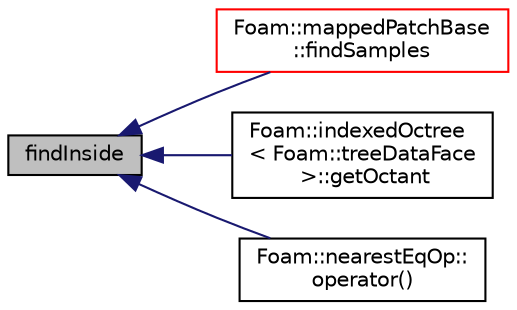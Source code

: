 digraph "findInside"
{
  bgcolor="transparent";
  edge [fontname="Helvetica",fontsize="10",labelfontname="Helvetica",labelfontsize="10"];
  node [fontname="Helvetica",fontsize="10",shape=record];
  rankdir="LR";
  Node1 [label="findInside",height=0.2,width=0.4,color="black", fillcolor="grey75", style="filled", fontcolor="black"];
  Node1 -> Node2 [dir="back",color="midnightblue",fontsize="10",style="solid",fontname="Helvetica"];
  Node2 [label="Foam::mappedPatchBase\l::findSamples",height=0.2,width=0.4,color="red",URL="$a01451.html#af1dadf58aa8d06f7448d1859188f909d",tooltip="Find cells/faces containing samples. "];
  Node1 -> Node3 [dir="back",color="midnightblue",fontsize="10",style="solid",fontname="Helvetica"];
  Node3 [label="Foam::indexedOctree\l\< Foam::treeDataFace\l \>::getOctant",height=0.2,width=0.4,color="black",URL="$a01068.html#a36994951ee6485ae76d974d51f6fc871"];
  Node1 -> Node4 [dir="back",color="midnightblue",fontsize="10",style="solid",fontname="Helvetica"];
  Node4 [label="Foam::nearestEqOp::\loperator()",height=0.2,width=0.4,color="black",URL="$a01611.html#aca31c134b06f127a240af78f11932306"];
}
